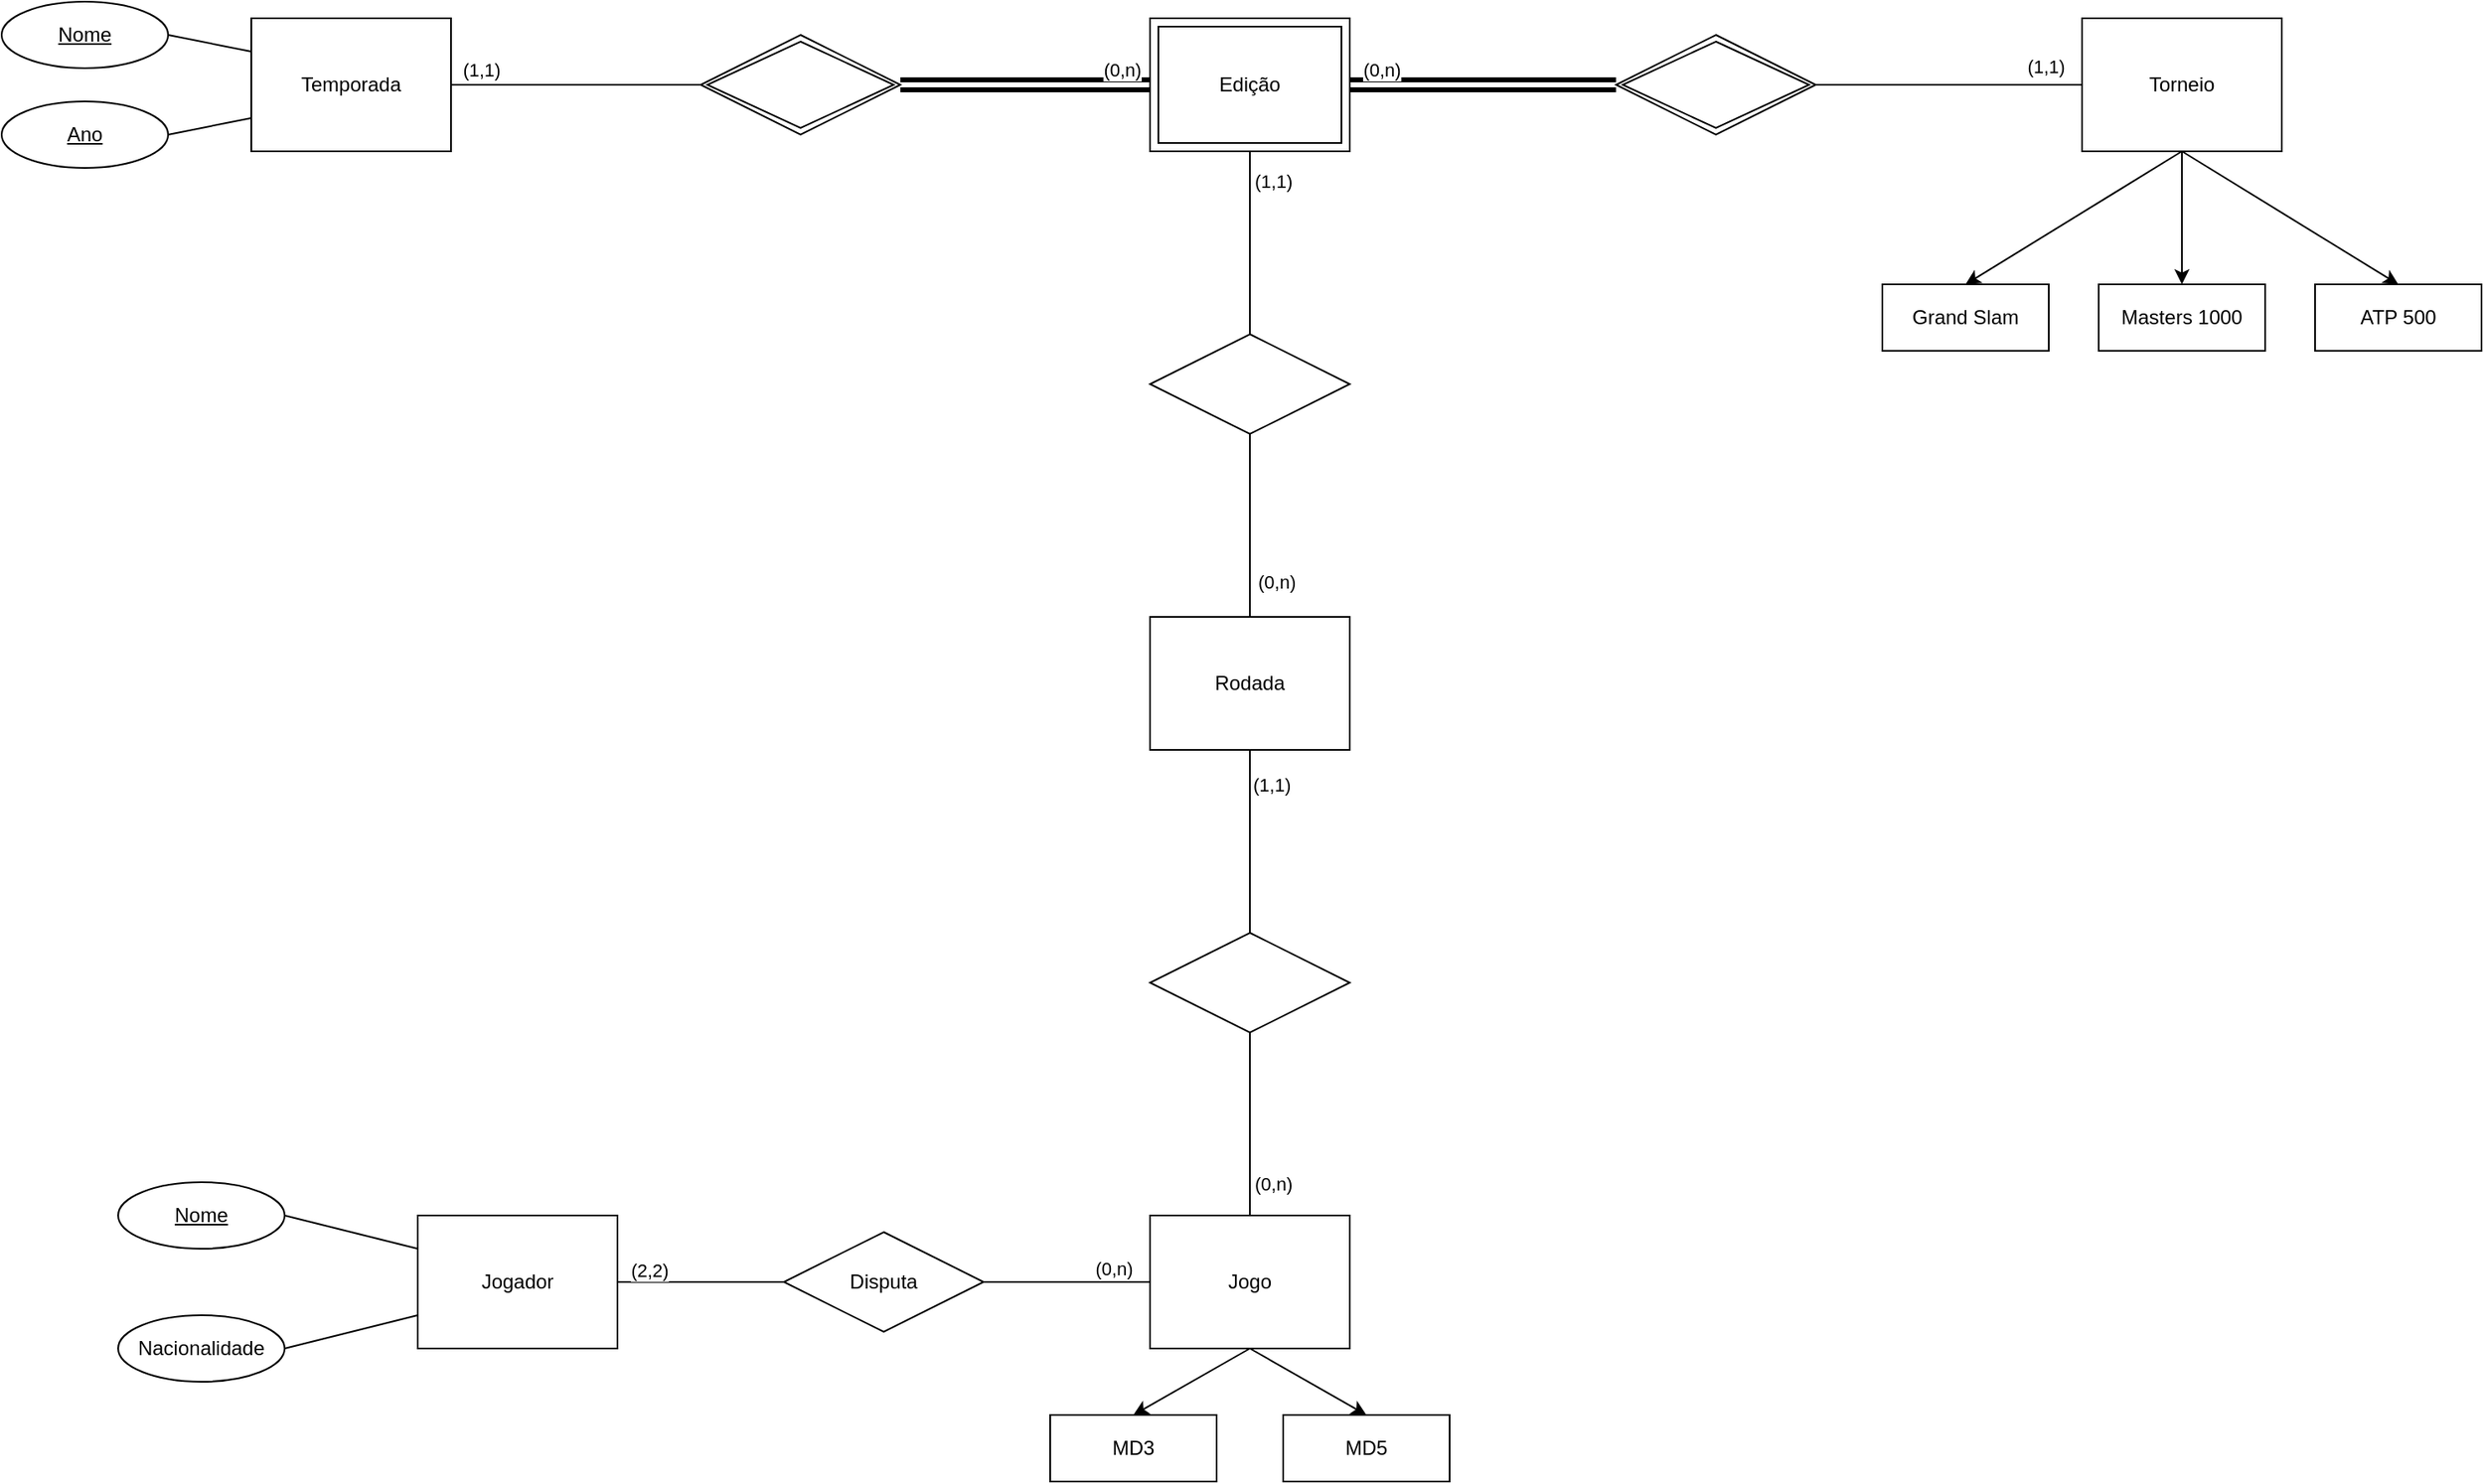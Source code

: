 <mxfile version="17.3.0" type="github">
  <diagram id="McEwJPsEljkYm6XtJazi" name="Tenis">
    <mxGraphModel dx="2557" dy="965" grid="1" gridSize="10" guides="1" tooltips="1" connect="1" arrows="1" fold="1" page="1" pageScale="1" pageWidth="827" pageHeight="1169" math="0" shadow="0">
      <root>
        <mxCell id="0" />
        <mxCell id="1" parent="0" />
        <mxCell id="6nNHvLZK3ngZgTr0ydqF-15" style="edgeStyle=none;rounded=0;orthogonalLoop=1;jettySize=auto;html=1;exitX=0;exitY=0.25;exitDx=0;exitDy=0;entryX=1;entryY=0.5;entryDx=0;entryDy=0;endArrow=none;endFill=0;" parent="1" source="6nNHvLZK3ngZgTr0ydqF-1" target="6nNHvLZK3ngZgTr0ydqF-14" edge="1">
          <mxGeometry relative="1" as="geometry" />
        </mxCell>
        <mxCell id="6nNHvLZK3ngZgTr0ydqF-17" style="edgeStyle=none;rounded=0;orthogonalLoop=1;jettySize=auto;html=1;exitX=0;exitY=0.75;exitDx=0;exitDy=0;entryX=1;entryY=0.5;entryDx=0;entryDy=0;endArrow=none;endFill=0;" parent="1" source="6nNHvLZK3ngZgTr0ydqF-1" target="6nNHvLZK3ngZgTr0ydqF-16" edge="1">
          <mxGeometry relative="1" as="geometry" />
        </mxCell>
        <mxCell id="6nNHvLZK3ngZgTr0ydqF-1" value="Temporada" style="whiteSpace=wrap;html=1;align=center;" parent="1" vertex="1">
          <mxGeometry x="-20" y="80" width="120" height="80" as="geometry" />
        </mxCell>
        <mxCell id="6nNHvLZK3ngZgTr0ydqF-21" style="edgeStyle=none;rounded=0;orthogonalLoop=1;jettySize=auto;html=1;exitX=0.5;exitY=1;exitDx=0;exitDy=0;entryX=0.5;entryY=0;entryDx=0;entryDy=0;endArrow=classic;endFill=1;" parent="1" source="6nNHvLZK3ngZgTr0ydqF-2" target="6nNHvLZK3ngZgTr0ydqF-19" edge="1">
          <mxGeometry relative="1" as="geometry" />
        </mxCell>
        <mxCell id="6nNHvLZK3ngZgTr0ydqF-22" style="edgeStyle=none;rounded=0;orthogonalLoop=1;jettySize=auto;html=1;exitX=0.5;exitY=1;exitDx=0;exitDy=0;entryX=0.5;entryY=0;entryDx=0;entryDy=0;endArrow=classic;endFill=1;" parent="1" source="6nNHvLZK3ngZgTr0ydqF-2" target="6nNHvLZK3ngZgTr0ydqF-20" edge="1">
          <mxGeometry relative="1" as="geometry" />
        </mxCell>
        <mxCell id="6nNHvLZK3ngZgTr0ydqF-23" style="edgeStyle=none;rounded=0;orthogonalLoop=1;jettySize=auto;html=1;exitX=0.5;exitY=1;exitDx=0;exitDy=0;entryX=0.5;entryY=0;entryDx=0;entryDy=0;endArrow=classic;endFill=1;" parent="1" source="6nNHvLZK3ngZgTr0ydqF-2" target="6nNHvLZK3ngZgTr0ydqF-18" edge="1">
          <mxGeometry relative="1" as="geometry" />
        </mxCell>
        <mxCell id="6nNHvLZK3ngZgTr0ydqF-2" value="Torneio" style="whiteSpace=wrap;html=1;align=center;" parent="1" vertex="1">
          <mxGeometry x="1080" y="80" width="120" height="80" as="geometry" />
        </mxCell>
        <mxCell id="6nNHvLZK3ngZgTr0ydqF-14" value="Nome" style="ellipse;whiteSpace=wrap;html=1;align=center;fontStyle=4;" parent="1" vertex="1">
          <mxGeometry x="-170" y="70" width="100" height="40" as="geometry" />
        </mxCell>
        <mxCell id="6nNHvLZK3ngZgTr0ydqF-16" value="Ano" style="ellipse;whiteSpace=wrap;html=1;align=center;fontStyle=4;" parent="1" vertex="1">
          <mxGeometry x="-170" y="130" width="100" height="40" as="geometry" />
        </mxCell>
        <mxCell id="6nNHvLZK3ngZgTr0ydqF-18" value="Grand Slam" style="whiteSpace=wrap;html=1;align=center;" parent="1" vertex="1">
          <mxGeometry x="960" y="240" width="100" height="40" as="geometry" />
        </mxCell>
        <mxCell id="6nNHvLZK3ngZgTr0ydqF-19" value="Masters 1000" style="whiteSpace=wrap;html=1;align=center;" parent="1" vertex="1">
          <mxGeometry x="1090" y="240" width="100" height="40" as="geometry" />
        </mxCell>
        <mxCell id="6nNHvLZK3ngZgTr0ydqF-20" value="ATP 500" style="whiteSpace=wrap;html=1;align=center;" parent="1" vertex="1">
          <mxGeometry x="1220" y="240" width="100" height="40" as="geometry" />
        </mxCell>
        <mxCell id="6nNHvLZK3ngZgTr0ydqF-41" style="edgeStyle=none;rounded=0;orthogonalLoop=1;jettySize=auto;html=1;exitX=1;exitY=0.5;exitDx=0;exitDy=0;entryX=0;entryY=0.5;entryDx=0;entryDy=0;endArrow=none;endFill=0;strokeWidth=1;" parent="1" source="u8ekynMKd1rAH-vK32Hy-15" target="6nNHvLZK3ngZgTr0ydqF-2" edge="1">
          <mxGeometry relative="1" as="geometry" />
        </mxCell>
        <mxCell id="6nNHvLZK3ngZgTr0ydqF-43" value="(1,1)" style="edgeLabel;html=1;align=center;verticalAlign=bottom;resizable=0;points=[];" parent="6nNHvLZK3ngZgTr0ydqF-41" vertex="1" connectable="0">
          <mxGeometry x="0.718" y="3" relative="1" as="geometry">
            <mxPoint as="offset" />
          </mxGeometry>
        </mxCell>
        <mxCell id="u8ekynMKd1rAH-vK32Hy-2" style="edgeStyle=none;rounded=0;orthogonalLoop=1;jettySize=auto;html=1;exitX=0;exitY=0.5;exitDx=0;exitDy=0;entryX=1;entryY=0.5;entryDx=0;entryDy=0;endArrow=none;endFill=0;strokeWidth=3;shape=link;" edge="1" parent="1" source="u8ekynMKd1rAH-vK32Hy-15" target="u8ekynMKd1rAH-vK32Hy-1">
          <mxGeometry relative="1" as="geometry" />
        </mxCell>
        <mxCell id="u8ekynMKd1rAH-vK32Hy-3" value="(0,n)" style="edgeLabel;html=1;align=center;verticalAlign=bottom;resizable=0;points=[];" vertex="1" connectable="0" parent="u8ekynMKd1rAH-vK32Hy-2">
          <mxGeometry x="0.765" y="-1" relative="1" as="geometry">
            <mxPoint as="offset" />
          </mxGeometry>
        </mxCell>
        <mxCell id="u8ekynMKd1rAH-vK32Hy-23" style="edgeStyle=none;rounded=0;orthogonalLoop=1;jettySize=auto;html=1;exitX=0;exitY=0.25;exitDx=0;exitDy=0;entryX=1;entryY=0.5;entryDx=0;entryDy=0;endArrow=none;endFill=0;strokeWidth=1;" edge="1" parent="1" source="6nNHvLZK3ngZgTr0ydqF-45" target="u8ekynMKd1rAH-vK32Hy-21">
          <mxGeometry relative="1" as="geometry" />
        </mxCell>
        <mxCell id="u8ekynMKd1rAH-vK32Hy-24" style="edgeStyle=none;rounded=0;orthogonalLoop=1;jettySize=auto;html=1;exitX=0;exitY=0.75;exitDx=0;exitDy=0;entryX=1;entryY=0.5;entryDx=0;entryDy=0;endArrow=none;endFill=0;strokeWidth=1;" edge="1" parent="1" source="6nNHvLZK3ngZgTr0ydqF-45" target="u8ekynMKd1rAH-vK32Hy-22">
          <mxGeometry relative="1" as="geometry" />
        </mxCell>
        <mxCell id="6nNHvLZK3ngZgTr0ydqF-45" value="Jogador" style="whiteSpace=wrap;html=1;align=center;" parent="1" vertex="1">
          <mxGeometry x="80" y="800" width="120" height="80" as="geometry" />
        </mxCell>
        <mxCell id="u8ekynMKd1rAH-vK32Hy-19" style="edgeStyle=none;rounded=0;orthogonalLoop=1;jettySize=auto;html=1;exitX=0.5;exitY=1;exitDx=0;exitDy=0;entryX=0.5;entryY=0;entryDx=0;entryDy=0;endArrow=classic;endFill=1;strokeWidth=1;" edge="1" parent="1" source="6nNHvLZK3ngZgTr0ydqF-46" target="u8ekynMKd1rAH-vK32Hy-16">
          <mxGeometry relative="1" as="geometry" />
        </mxCell>
        <mxCell id="u8ekynMKd1rAH-vK32Hy-20" style="edgeStyle=none;rounded=0;orthogonalLoop=1;jettySize=auto;html=1;exitX=0.5;exitY=1;exitDx=0;exitDy=0;entryX=0.5;entryY=0;entryDx=0;entryDy=0;endArrow=classic;endFill=1;strokeWidth=1;" edge="1" parent="1" source="6nNHvLZK3ngZgTr0ydqF-46" target="u8ekynMKd1rAH-vK32Hy-17">
          <mxGeometry relative="1" as="geometry" />
        </mxCell>
        <mxCell id="6nNHvLZK3ngZgTr0ydqF-46" value="Jogo" style="whiteSpace=wrap;html=1;align=center;" parent="1" vertex="1">
          <mxGeometry x="520" y="800" width="120" height="80" as="geometry" />
        </mxCell>
        <mxCell id="6nNHvLZK3ngZgTr0ydqF-47" value="Rodada" style="whiteSpace=wrap;html=1;align=center;" parent="1" vertex="1">
          <mxGeometry x="520" y="440" width="120" height="80" as="geometry" />
        </mxCell>
        <mxCell id="6nNHvLZK3ngZgTr0ydqF-50" style="edgeStyle=none;rounded=0;orthogonalLoop=1;jettySize=auto;html=1;exitX=0.5;exitY=1;exitDx=0;exitDy=0;entryX=0.5;entryY=0;entryDx=0;entryDy=0;endArrow=none;endFill=0;strokeWidth=1;" parent="1" source="6nNHvLZK3ngZgTr0ydqF-48" target="6nNHvLZK3ngZgTr0ydqF-47" edge="1">
          <mxGeometry relative="1" as="geometry" />
        </mxCell>
        <mxCell id="6nNHvLZK3ngZgTr0ydqF-52" value="(0,n)" style="edgeLabel;html=1;align=left;verticalAlign=middle;resizable=0;points=[];labelPosition=right;verticalLabelPosition=middle;" parent="6nNHvLZK3ngZgTr0ydqF-50" vertex="1" connectable="0">
          <mxGeometry x="0.618" y="3" relative="1" as="geometry">
            <mxPoint as="offset" />
          </mxGeometry>
        </mxCell>
        <mxCell id="6nNHvLZK3ngZgTr0ydqF-48" value="" style="shape=rhombus;perimeter=rhombusPerimeter;whiteSpace=wrap;html=1;align=center;" parent="1" vertex="1">
          <mxGeometry x="520" y="270" width="120" height="60" as="geometry" />
        </mxCell>
        <mxCell id="6nNHvLZK3ngZgTr0ydqF-54" style="edgeStyle=none;rounded=0;orthogonalLoop=1;jettySize=auto;html=1;exitX=0.5;exitY=0;exitDx=0;exitDy=0;entryX=0.5;entryY=1;entryDx=0;entryDy=0;endArrow=none;endFill=0;strokeWidth=1;" parent="1" source="6nNHvLZK3ngZgTr0ydqF-53" target="6nNHvLZK3ngZgTr0ydqF-47" edge="1">
          <mxGeometry relative="1" as="geometry" />
        </mxCell>
        <mxCell id="6nNHvLZK3ngZgTr0ydqF-56" value="(1,1)" style="edgeLabel;html=1;align=left;verticalAlign=middle;resizable=0;points=[];labelPosition=right;verticalLabelPosition=middle;" parent="6nNHvLZK3ngZgTr0ydqF-54" vertex="1" connectable="0">
          <mxGeometry x="0.445" y="1" relative="1" as="geometry">
            <mxPoint x="1" y="-10" as="offset" />
          </mxGeometry>
        </mxCell>
        <mxCell id="6nNHvLZK3ngZgTr0ydqF-55" style="edgeStyle=none;rounded=0;orthogonalLoop=1;jettySize=auto;html=1;exitX=0.5;exitY=1;exitDx=0;exitDy=0;entryX=0.5;entryY=0;entryDx=0;entryDy=0;endArrow=none;endFill=0;strokeWidth=1;" parent="1" source="6nNHvLZK3ngZgTr0ydqF-53" target="6nNHvLZK3ngZgTr0ydqF-46" edge="1">
          <mxGeometry relative="1" as="geometry" />
        </mxCell>
        <mxCell id="6nNHvLZK3ngZgTr0ydqF-57" value="(0,n)" style="edgeLabel;html=1;align=left;verticalAlign=middle;resizable=0;points=[];labelPosition=right;verticalLabelPosition=middle;" parent="6nNHvLZK3ngZgTr0ydqF-55" vertex="1" connectable="0">
          <mxGeometry x="0.635" y="1" relative="1" as="geometry">
            <mxPoint y="1" as="offset" />
          </mxGeometry>
        </mxCell>
        <mxCell id="6nNHvLZK3ngZgTr0ydqF-53" value="" style="shape=rhombus;perimeter=rhombusPerimeter;whiteSpace=wrap;html=1;align=center;" parent="1" vertex="1">
          <mxGeometry x="520" y="630" width="120" height="60" as="geometry" />
        </mxCell>
        <mxCell id="6nNHvLZK3ngZgTr0ydqF-59" style="edgeStyle=none;rounded=0;orthogonalLoop=1;jettySize=auto;html=1;exitX=1;exitY=0.5;exitDx=0;exitDy=0;entryX=0;entryY=0.5;entryDx=0;entryDy=0;endArrow=none;endFill=0;strokeWidth=1;" parent="1" source="6nNHvLZK3ngZgTr0ydqF-58" target="6nNHvLZK3ngZgTr0ydqF-46" edge="1">
          <mxGeometry relative="1" as="geometry" />
        </mxCell>
        <mxCell id="6nNHvLZK3ngZgTr0ydqF-62" value="(0,n)" style="edgeLabel;html=1;align=center;verticalAlign=bottom;resizable=0;points=[];" parent="6nNHvLZK3ngZgTr0ydqF-59" vertex="1" connectable="0">
          <mxGeometry x="0.558" relative="1" as="geometry">
            <mxPoint as="offset" />
          </mxGeometry>
        </mxCell>
        <mxCell id="6nNHvLZK3ngZgTr0ydqF-60" style="edgeStyle=none;rounded=0;orthogonalLoop=1;jettySize=auto;html=1;exitX=0;exitY=0.5;exitDx=0;exitDy=0;entryX=1;entryY=0.5;entryDx=0;entryDy=0;endArrow=none;endFill=0;strokeWidth=1;" parent="1" source="6nNHvLZK3ngZgTr0ydqF-58" target="6nNHvLZK3ngZgTr0ydqF-45" edge="1">
          <mxGeometry relative="1" as="geometry" />
        </mxCell>
        <mxCell id="6nNHvLZK3ngZgTr0ydqF-61" value="(2,2)" style="edgeLabel;html=1;align=center;verticalAlign=bottom;resizable=0;points=[];" parent="6nNHvLZK3ngZgTr0ydqF-60" vertex="1" connectable="0">
          <mxGeometry x="0.619" y="1" relative="1" as="geometry">
            <mxPoint as="offset" />
          </mxGeometry>
        </mxCell>
        <mxCell id="6nNHvLZK3ngZgTr0ydqF-58" value="Disputa" style="shape=rhombus;perimeter=rhombusPerimeter;whiteSpace=wrap;html=1;align=center;" parent="1" vertex="1">
          <mxGeometry x="300" y="810" width="120" height="60" as="geometry" />
        </mxCell>
        <mxCell id="u8ekynMKd1rAH-vK32Hy-4" style="edgeStyle=none;rounded=0;orthogonalLoop=1;jettySize=auto;html=1;exitX=0.5;exitY=1;exitDx=0;exitDy=0;entryX=0.5;entryY=0;entryDx=0;entryDy=0;endArrow=none;endFill=0;strokeWidth=1;" edge="1" parent="1" source="u8ekynMKd1rAH-vK32Hy-1" target="6nNHvLZK3ngZgTr0ydqF-48">
          <mxGeometry relative="1" as="geometry" />
        </mxCell>
        <mxCell id="u8ekynMKd1rAH-vK32Hy-5" value="(1,1)" style="edgeLabel;html=1;align=left;verticalAlign=middle;resizable=0;points=[];labelPosition=right;verticalLabelPosition=middle;" vertex="1" connectable="0" parent="u8ekynMKd1rAH-vK32Hy-4">
          <mxGeometry x="-0.684" y="1" relative="1" as="geometry">
            <mxPoint as="offset" />
          </mxGeometry>
        </mxCell>
        <mxCell id="u8ekynMKd1rAH-vK32Hy-11" style="edgeStyle=none;rounded=0;orthogonalLoop=1;jettySize=auto;html=1;exitX=0;exitY=0.5;exitDx=0;exitDy=0;entryX=1;entryY=0.5;entryDx=0;entryDy=0;endArrow=none;endFill=0;strokeWidth=3;shape=link;" edge="1" parent="1" source="u8ekynMKd1rAH-vK32Hy-1" target="u8ekynMKd1rAH-vK32Hy-8">
          <mxGeometry relative="1" as="geometry" />
        </mxCell>
        <mxCell id="u8ekynMKd1rAH-vK32Hy-12" value="(0,n)" style="edgeLabel;html=1;align=center;verticalAlign=bottom;resizable=0;points=[];" vertex="1" connectable="0" parent="u8ekynMKd1rAH-vK32Hy-11">
          <mxGeometry x="-0.765" y="-1" relative="1" as="geometry">
            <mxPoint as="offset" />
          </mxGeometry>
        </mxCell>
        <mxCell id="u8ekynMKd1rAH-vK32Hy-1" value="Edição" style="shape=ext;margin=3;double=1;whiteSpace=wrap;html=1;align=center;gradientColor=none;" vertex="1" parent="1">
          <mxGeometry x="520" y="80" width="120" height="80" as="geometry" />
        </mxCell>
        <mxCell id="u8ekynMKd1rAH-vK32Hy-13" style="edgeStyle=none;rounded=0;orthogonalLoop=1;jettySize=auto;html=1;exitX=0;exitY=0.5;exitDx=0;exitDy=0;entryX=1;entryY=0.5;entryDx=0;entryDy=0;endArrow=none;endFill=0;strokeWidth=1;" edge="1" parent="1" source="u8ekynMKd1rAH-vK32Hy-8" target="6nNHvLZK3ngZgTr0ydqF-1">
          <mxGeometry relative="1" as="geometry" />
        </mxCell>
        <mxCell id="u8ekynMKd1rAH-vK32Hy-14" value="(1,1)" style="edgeLabel;html=1;align=center;verticalAlign=bottom;resizable=0;points=[];" vertex="1" connectable="0" parent="u8ekynMKd1rAH-vK32Hy-13">
          <mxGeometry x="0.749" y="-1" relative="1" as="geometry">
            <mxPoint x="-1" as="offset" />
          </mxGeometry>
        </mxCell>
        <mxCell id="u8ekynMKd1rAH-vK32Hy-8" value="" style="shape=rhombus;double=1;perimeter=rhombusPerimeter;whiteSpace=wrap;html=1;align=center;gradientColor=none;" vertex="1" parent="1">
          <mxGeometry x="250" y="90" width="120" height="60" as="geometry" />
        </mxCell>
        <mxCell id="u8ekynMKd1rAH-vK32Hy-15" value="" style="shape=rhombus;double=1;perimeter=rhombusPerimeter;whiteSpace=wrap;html=1;align=center;gradientColor=none;" vertex="1" parent="1">
          <mxGeometry x="800" y="90" width="120" height="60" as="geometry" />
        </mxCell>
        <mxCell id="u8ekynMKd1rAH-vK32Hy-16" value="MD3" style="whiteSpace=wrap;html=1;align=center;" vertex="1" parent="1">
          <mxGeometry x="460" y="920" width="100" height="40" as="geometry" />
        </mxCell>
        <mxCell id="u8ekynMKd1rAH-vK32Hy-17" value="MD5" style="whiteSpace=wrap;html=1;align=center;" vertex="1" parent="1">
          <mxGeometry x="600" y="920" width="100" height="40" as="geometry" />
        </mxCell>
        <mxCell id="u8ekynMKd1rAH-vK32Hy-21" value="Nome" style="ellipse;whiteSpace=wrap;html=1;align=center;fontStyle=4;gradientColor=none;" vertex="1" parent="1">
          <mxGeometry x="-100" y="780" width="100" height="40" as="geometry" />
        </mxCell>
        <mxCell id="u8ekynMKd1rAH-vK32Hy-22" value="Nacionalidade" style="ellipse;whiteSpace=wrap;html=1;align=center;gradientColor=none;" vertex="1" parent="1">
          <mxGeometry x="-100" y="860" width="100" height="40" as="geometry" />
        </mxCell>
      </root>
    </mxGraphModel>
  </diagram>
</mxfile>
